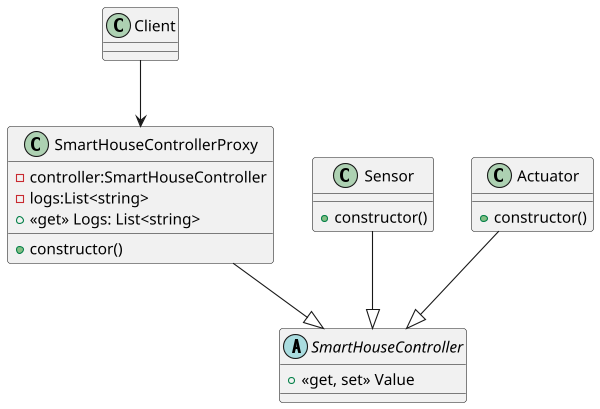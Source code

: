 @startuml ProxyClassDiagram

scale 600 width

abstract class SmartHouseController{
     +<<get, set>> Value
     
}

class SmartHouseControllerProxy{
    -controller:SmartHouseController
    -logs:List<string>
    +<<get>> Logs: List<string>

    +constructor()
}

class Sensor{
    +constructor()
}

class Actuator{
    +constructor()
}


class Client{

}


SmartHouseControllerProxy --|> SmartHouseController
Sensor --|> SmartHouseController
Actuator --|> SmartHouseController

Client --> SmartHouseControllerProxy


@enduml